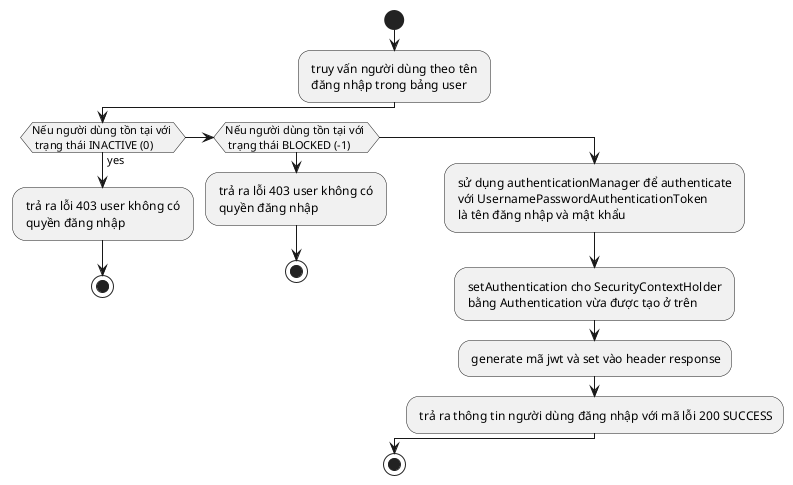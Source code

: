 @startuml
start
: truy vấn người dùng theo tên \n đăng nhập trong bảng user;
if (Nếu người dùng tồn tại với \n trạng thái INACTIVE (0)) is (yes) then
  : trả ra lỗi 403 user không có \n quyền đăng nhập;
  stop
else if (Nếu người dùng tồn tại với \n trạng thái BLOCKED (-1))
  : trả ra lỗi 403 user không có \n quyền đăng nhập;
    stop
else
   : sử dụng authenticationManager để authenticate \n với UsernamePasswordAuthenticationToken \n là tên đăng nhập và mật khẩu ;
   : setAuthentication cho SecurityContextHolder \n bằng Authentication vừa được tạo ở trên;
   : generate mã jwt và set vào header response;
   : trả ra thông tin người dùng đăng nhập với mã lỗi 200 SUCCESS;
endif
stop
@enduml